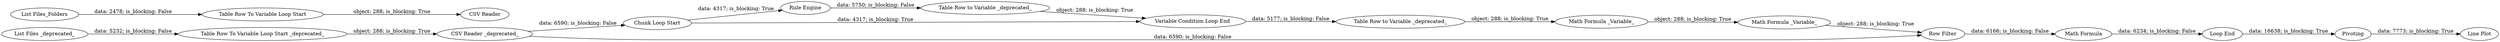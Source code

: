digraph {
	"4131415490710840686_2" [label="Table Row To Variable Loop Start _deprecated_"]
	"4131415490710840686_4" [label="Loop End"]
	"4131415490710840686_43" [label="Table Row To Variable Loop Start"]
	"-121013434270032632_9" [label="Rule Engine"]
	"4131415490710840686_1" [label="List Files _deprecated_"]
	"-121013434270032632_10" [label="Table Row to Variable _deprecated_"]
	"4131415490710840686_12" [label="CSV Reader _deprecated_"]
	"4131415490710840686_37" [label="Math Formula"]
	"-121013434270032632_23" [label="Math Formula _Variable_"]
	"-121013434270032632_11" [label="Math Formula _Variable_"]
	"-121013434270032632_22" [label="Variable Condition Loop End"]
	"4131415490710840686_44" [label="CSV Reader"]
	"4131415490710840686_42" [label="List Files_Folders"]
	"4131415490710840686_35" [label="Line Plot"]
	"-121013434270032632_3" [label="Chunk Loop Start"]
	"-121013434270032632_18" [label="Table Row to Variable _deprecated_"]
	"4131415490710840686_36" [label=Pivoting]
	"4131415490710840686_13" [label="Row Filter"]
	"4131415490710840686_36" -> "4131415490710840686_35" [label="data: 7773; is_blocking: True"]
	"-121013434270032632_18" -> "-121013434270032632_22" [label="object: 288; is_blocking: True"]
	"-121013434270032632_22" -> "-121013434270032632_10" [label="data: 5177; is_blocking: False"]
	"4131415490710840686_37" -> "4131415490710840686_4" [label="data: 6234; is_blocking: False"]
	"4131415490710840686_2" -> "4131415490710840686_12" [label="object: 288; is_blocking: True"]
	"-121013434270032632_11" -> "-121013434270032632_23" [label="object: 288; is_blocking: True"]
	"4131415490710840686_1" -> "4131415490710840686_2" [label="data: 5232; is_blocking: False"]
	"-121013434270032632_23" -> "4131415490710840686_13" [label="object: 288; is_blocking: True"]
	"-121013434270032632_3" -> "-121013434270032632_22" [label="data: 4317; is_blocking: True"]
	"4131415490710840686_13" -> "4131415490710840686_37" [label="data: 6166; is_blocking: False"]
	"4131415490710840686_43" -> "4131415490710840686_44" [label="object: 288; is_blocking: True"]
	"4131415490710840686_4" -> "4131415490710840686_36" [label="data: 16638; is_blocking: True"]
	"-121013434270032632_3" -> "-121013434270032632_9" [label="data: 4317; is_blocking: True"]
	"4131415490710840686_42" -> "4131415490710840686_43" [label="data: 2478; is_blocking: False"]
	"4131415490710840686_12" -> "-121013434270032632_3" [label="data: 6590; is_blocking: False"]
	"-121013434270032632_10" -> "-121013434270032632_11" [label="object: 288; is_blocking: True"]
	"-121013434270032632_9" -> "-121013434270032632_18" [label="data: 5750; is_blocking: False"]
	"4131415490710840686_12" -> "4131415490710840686_13" [label="data: 6590; is_blocking: False"]
	rankdir=LR
}
